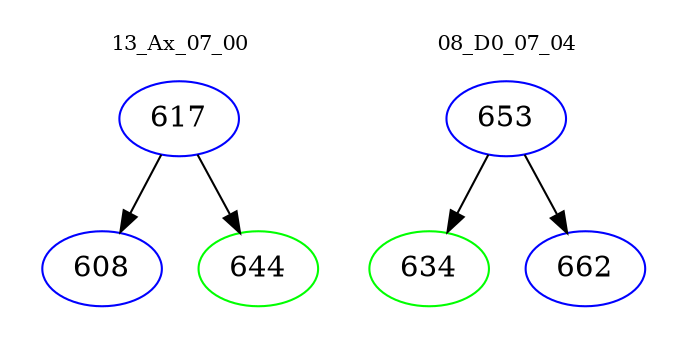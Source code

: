 digraph{
subgraph cluster_0 {
color = white
label = "13_Ax_07_00";
fontsize=10;
T0_617 [label="617", color="blue"]
T0_617 -> T0_608 [color="black"]
T0_608 [label="608", color="blue"]
T0_617 -> T0_644 [color="black"]
T0_644 [label="644", color="green"]
}
subgraph cluster_1 {
color = white
label = "08_D0_07_04";
fontsize=10;
T1_653 [label="653", color="blue"]
T1_653 -> T1_634 [color="black"]
T1_634 [label="634", color="green"]
T1_653 -> T1_662 [color="black"]
T1_662 [label="662", color="blue"]
}
}
